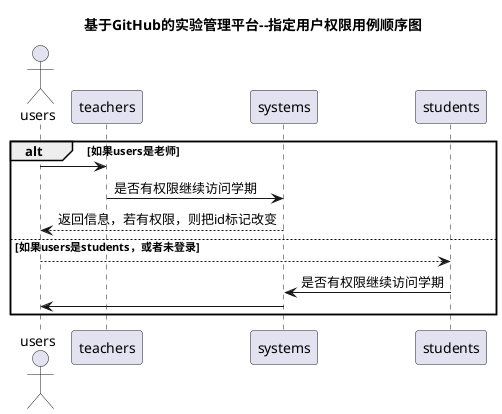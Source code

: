@startuml
title 基于GitHub的实验管理平台--指定用户权限用例顺序图
actor users
alt 如果users是老师
	users -> teachers
    teachers -> systems: 是否有权限继续访问学期
	systems --> users: 返回信息，若有权限，则把id标记改变
else 如果users是students，或者未登录
    users --> students
    students ->systems: 是否有权限继续访问学期
    systems ->users
end

@enduml